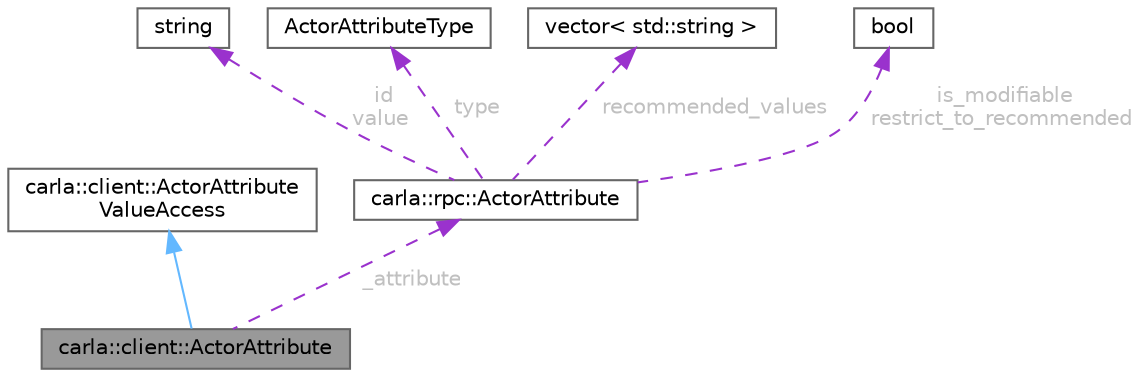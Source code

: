 digraph "carla::client::ActorAttribute"
{
 // INTERACTIVE_SVG=YES
 // LATEX_PDF_SIZE
  bgcolor="transparent";
  edge [fontname=Helvetica,fontsize=10,labelfontname=Helvetica,labelfontsize=10];
  node [fontname=Helvetica,fontsize=10,shape=box,height=0.2,width=0.4];
  Node1 [id="Node000001",label="carla::client::ActorAttribute",height=0.2,width=0.4,color="gray40", fillcolor="grey60", style="filled", fontcolor="black",tooltip="An attribute of an ActorBlueprint."];
  Node2 -> Node1 [id="edge1_Node000001_Node000002",dir="back",color="steelblue1",style="solid",tooltip=" "];
  Node2 [id="Node000002",label="carla::client::ActorAttribute\lValueAccess",height=0.2,width=0.4,color="gray40", fillcolor="white", style="filled",URL="$df/d8a/classcarla_1_1client_1_1ActorAttributeValueAccess.html",tooltip=" "];
  Node3 -> Node1 [id="edge2_Node000001_Node000003",dir="back",color="darkorchid3",style="dashed",tooltip=" ",label=" _attribute",fontcolor="grey" ];
  Node3 [id="Node000003",label="carla::rpc::ActorAttribute",height=0.2,width=0.4,color="gray40", fillcolor="white", style="filled",URL="$d8/d46/classcarla_1_1rpc_1_1ActorAttribute.html",tooltip=" "];
  Node4 -> Node3 [id="edge3_Node000003_Node000004",dir="back",color="darkorchid3",style="dashed",tooltip=" ",label=" id\nvalue",fontcolor="grey" ];
  Node4 [id="Node000004",label="string",height=0.2,width=0.4,color="gray40", fillcolor="white", style="filled",tooltip=" "];
  Node5 -> Node3 [id="edge4_Node000003_Node000005",dir="back",color="darkorchid3",style="dashed",tooltip=" ",label=" type",fontcolor="grey" ];
  Node5 [id="Node000005",label="ActorAttributeType",height=0.2,width=0.4,color="gray40", fillcolor="white", style="filled",tooltip=" "];
  Node6 -> Node3 [id="edge5_Node000003_Node000006",dir="back",color="darkorchid3",style="dashed",tooltip=" ",label=" recommended_values",fontcolor="grey" ];
  Node6 [id="Node000006",label="vector\< std::string \>",height=0.2,width=0.4,color="gray40", fillcolor="white", style="filled",tooltip=" "];
  Node7 -> Node3 [id="edge6_Node000003_Node000007",dir="back",color="darkorchid3",style="dashed",tooltip=" ",label=" is_modifiable\nrestrict_to_recommended",fontcolor="grey" ];
  Node7 [id="Node000007",label="bool",height=0.2,width=0.4,color="gray40", fillcolor="white", style="filled",tooltip=" "];
}
